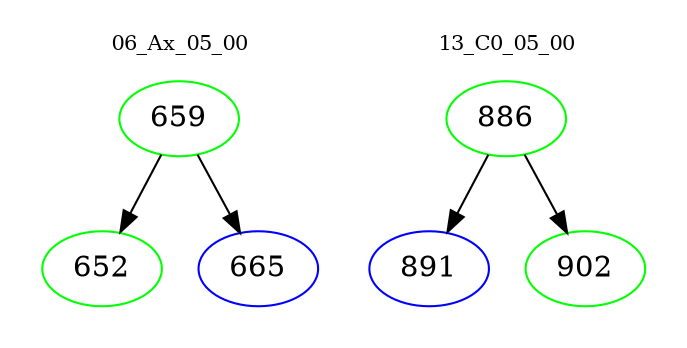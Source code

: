 digraph{
subgraph cluster_0 {
color = white
label = "06_Ax_05_00";
fontsize=10;
T0_659 [label="659", color="green"]
T0_659 -> T0_652 [color="black"]
T0_652 [label="652", color="green"]
T0_659 -> T0_665 [color="black"]
T0_665 [label="665", color="blue"]
}
subgraph cluster_1 {
color = white
label = "13_C0_05_00";
fontsize=10;
T1_886 [label="886", color="green"]
T1_886 -> T1_891 [color="black"]
T1_891 [label="891", color="blue"]
T1_886 -> T1_902 [color="black"]
T1_902 [label="902", color="green"]
}
}
